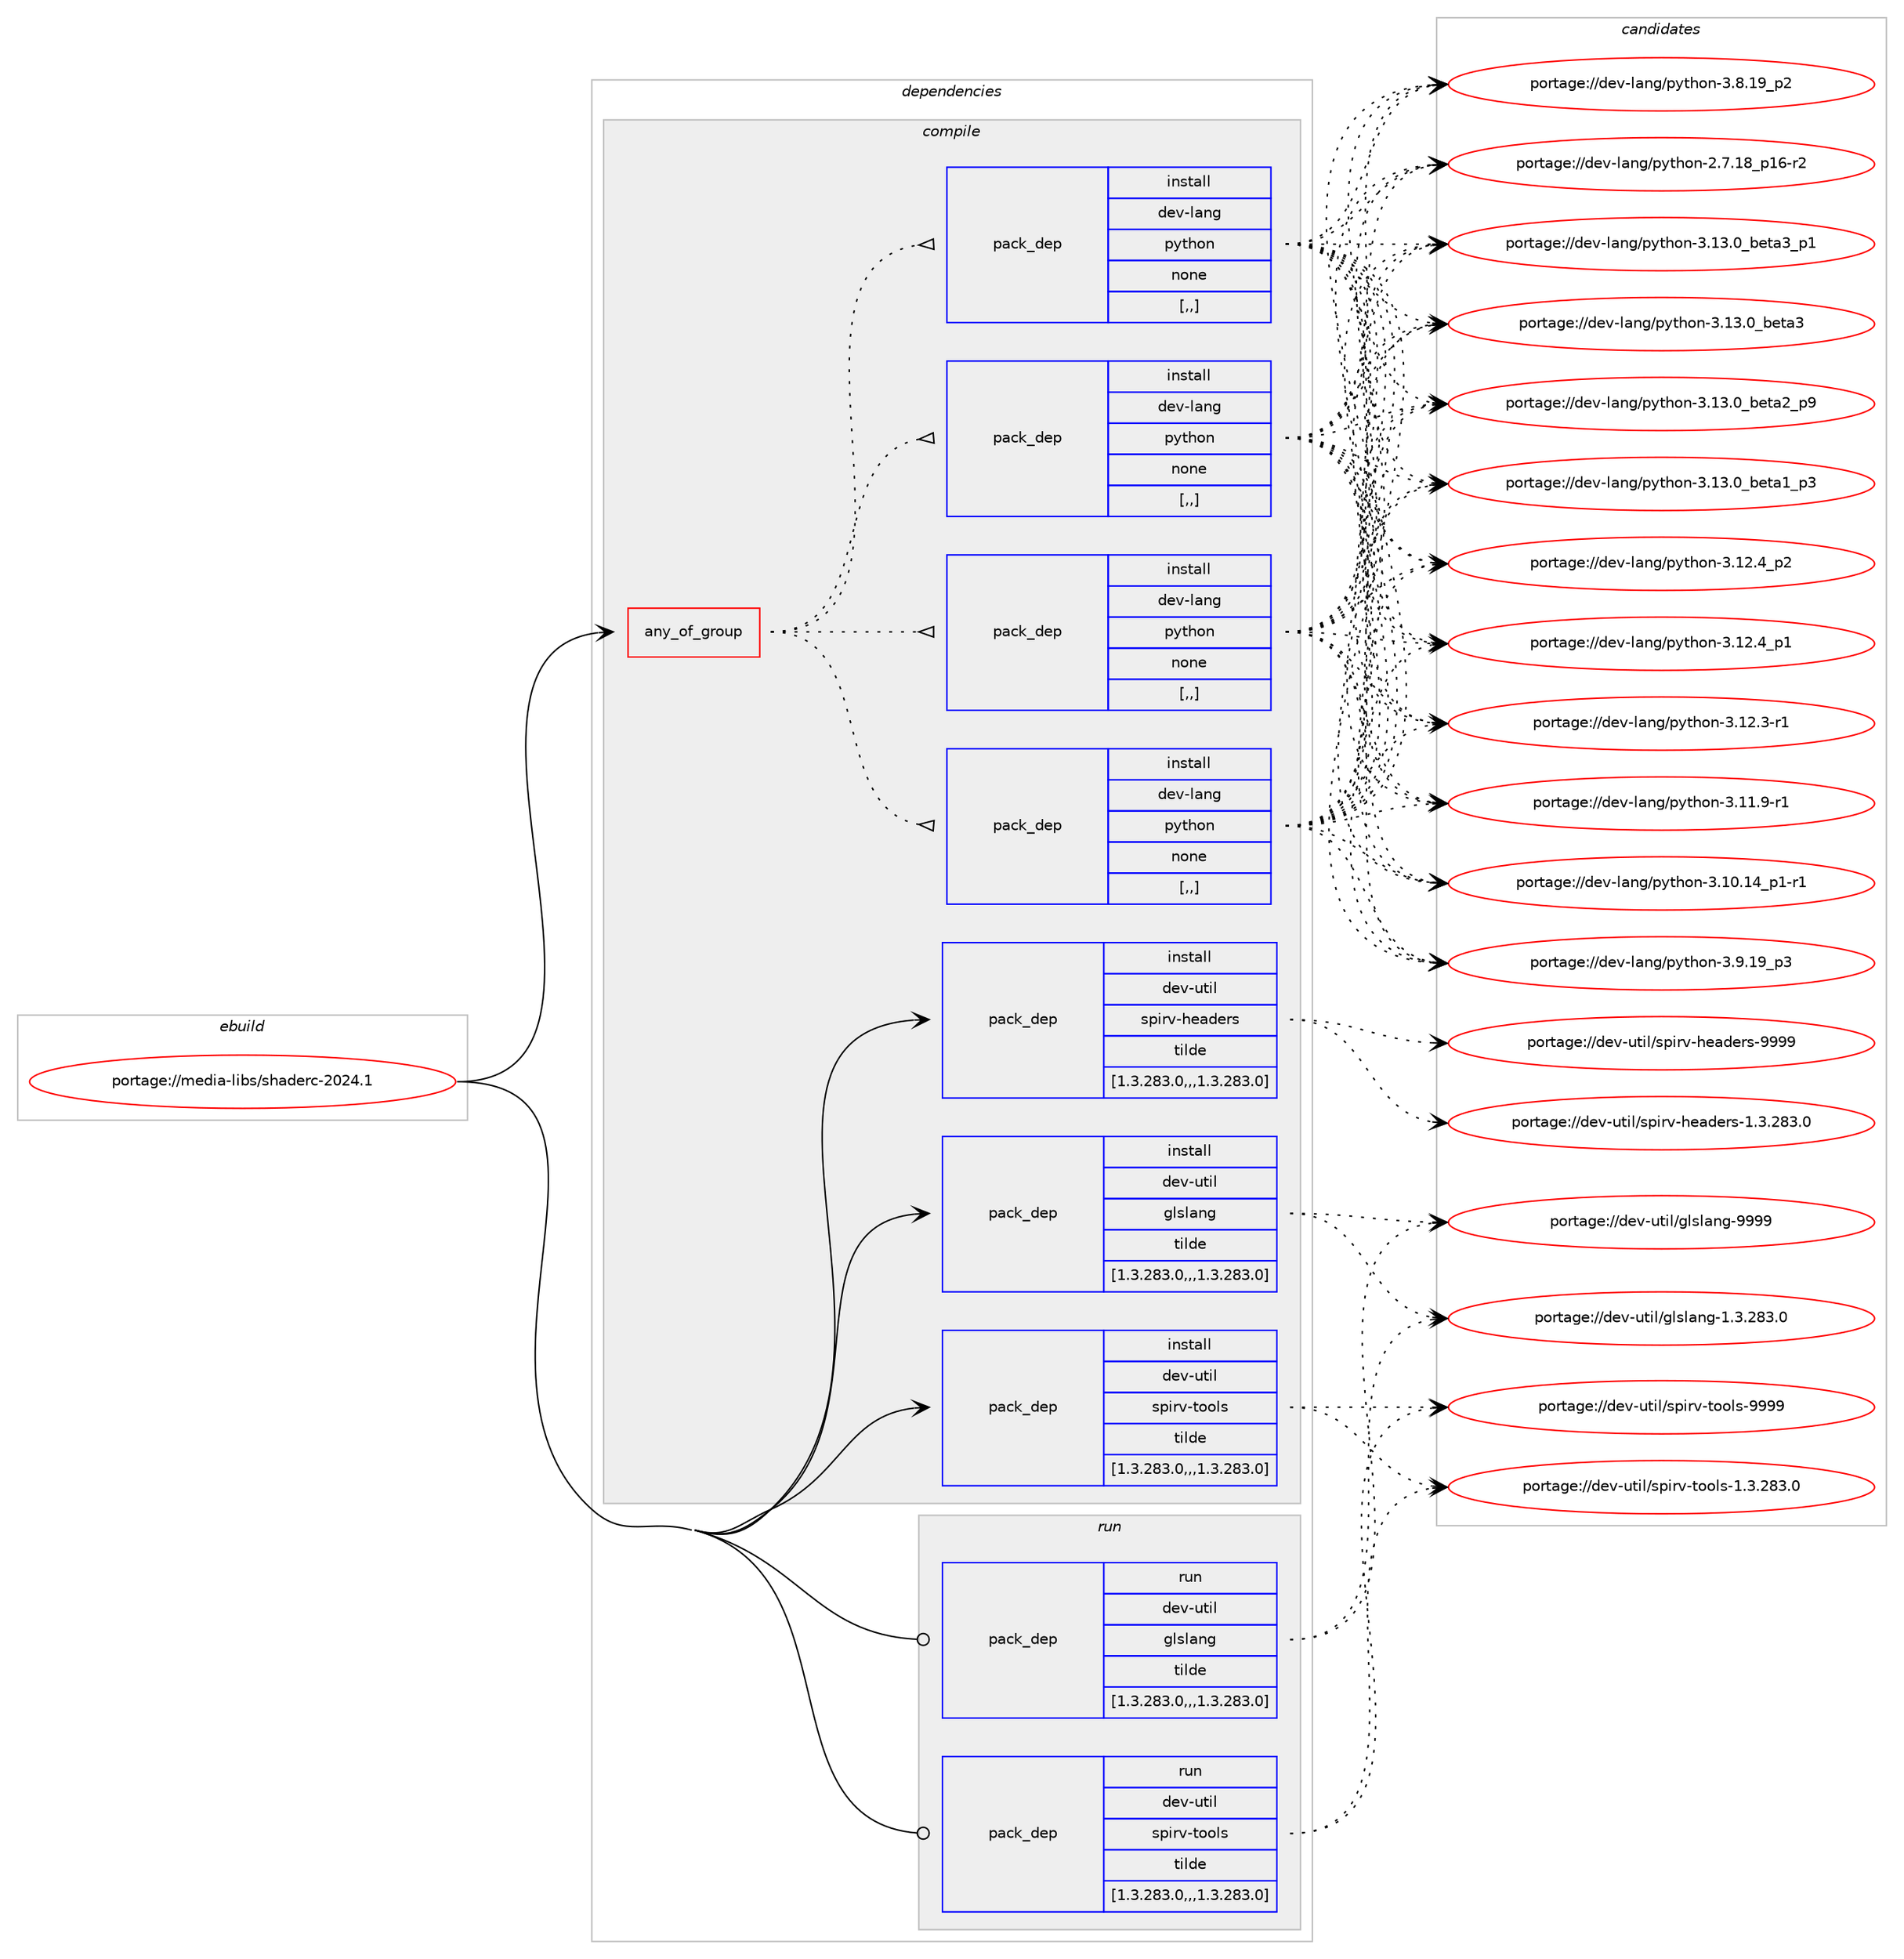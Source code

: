 digraph prolog {

# *************
# Graph options
# *************

newrank=true;
concentrate=true;
compound=true;
graph [rankdir=LR,fontname=Helvetica,fontsize=10,ranksep=1.5];#, ranksep=2.5, nodesep=0.2];
edge  [arrowhead=vee];
node  [fontname=Helvetica,fontsize=10];

# **********
# The ebuild
# **********

subgraph cluster_leftcol {
color=gray;
rank=same;
label=<<i>ebuild</i>>;
id [label="portage://media-libs/shaderc-2024.1", color=red, width=4, href="../media-libs/shaderc-2024.1.svg"];
}

# ****************
# The dependencies
# ****************

subgraph cluster_midcol {
color=gray;
label=<<i>dependencies</i>>;
subgraph cluster_compile {
fillcolor="#eeeeee";
style=filled;
label=<<i>compile</i>>;
subgraph any2220 {
dependency303645 [label=<<TABLE BORDER="0" CELLBORDER="1" CELLSPACING="0" CELLPADDING="4"><TR><TD CELLPADDING="10">any_of_group</TD></TR></TABLE>>, shape=none, color=red];subgraph pack224125 {
dependency303646 [label=<<TABLE BORDER="0" CELLBORDER="1" CELLSPACING="0" CELLPADDING="4" WIDTH="220"><TR><TD ROWSPAN="6" CELLPADDING="30">pack_dep</TD></TR><TR><TD WIDTH="110">install</TD></TR><TR><TD>dev-lang</TD></TR><TR><TD>python</TD></TR><TR><TD>none</TD></TR><TR><TD>[,,]</TD></TR></TABLE>>, shape=none, color=blue];
}
dependency303645:e -> dependency303646:w [weight=20,style="dotted",arrowhead="oinv"];
subgraph pack224126 {
dependency303647 [label=<<TABLE BORDER="0" CELLBORDER="1" CELLSPACING="0" CELLPADDING="4" WIDTH="220"><TR><TD ROWSPAN="6" CELLPADDING="30">pack_dep</TD></TR><TR><TD WIDTH="110">install</TD></TR><TR><TD>dev-lang</TD></TR><TR><TD>python</TD></TR><TR><TD>none</TD></TR><TR><TD>[,,]</TD></TR></TABLE>>, shape=none, color=blue];
}
dependency303645:e -> dependency303647:w [weight=20,style="dotted",arrowhead="oinv"];
subgraph pack224127 {
dependency303648 [label=<<TABLE BORDER="0" CELLBORDER="1" CELLSPACING="0" CELLPADDING="4" WIDTH="220"><TR><TD ROWSPAN="6" CELLPADDING="30">pack_dep</TD></TR><TR><TD WIDTH="110">install</TD></TR><TR><TD>dev-lang</TD></TR><TR><TD>python</TD></TR><TR><TD>none</TD></TR><TR><TD>[,,]</TD></TR></TABLE>>, shape=none, color=blue];
}
dependency303645:e -> dependency303648:w [weight=20,style="dotted",arrowhead="oinv"];
subgraph pack224128 {
dependency303649 [label=<<TABLE BORDER="0" CELLBORDER="1" CELLSPACING="0" CELLPADDING="4" WIDTH="220"><TR><TD ROWSPAN="6" CELLPADDING="30">pack_dep</TD></TR><TR><TD WIDTH="110">install</TD></TR><TR><TD>dev-lang</TD></TR><TR><TD>python</TD></TR><TR><TD>none</TD></TR><TR><TD>[,,]</TD></TR></TABLE>>, shape=none, color=blue];
}
dependency303645:e -> dependency303649:w [weight=20,style="dotted",arrowhead="oinv"];
}
id:e -> dependency303645:w [weight=20,style="solid",arrowhead="vee"];
subgraph pack224129 {
dependency303650 [label=<<TABLE BORDER="0" CELLBORDER="1" CELLSPACING="0" CELLPADDING="4" WIDTH="220"><TR><TD ROWSPAN="6" CELLPADDING="30">pack_dep</TD></TR><TR><TD WIDTH="110">install</TD></TR><TR><TD>dev-util</TD></TR><TR><TD>glslang</TD></TR><TR><TD>tilde</TD></TR><TR><TD>[1.3.283.0,,,1.3.283.0]</TD></TR></TABLE>>, shape=none, color=blue];
}
id:e -> dependency303650:w [weight=20,style="solid",arrowhead="vee"];
subgraph pack224130 {
dependency303651 [label=<<TABLE BORDER="0" CELLBORDER="1" CELLSPACING="0" CELLPADDING="4" WIDTH="220"><TR><TD ROWSPAN="6" CELLPADDING="30">pack_dep</TD></TR><TR><TD WIDTH="110">install</TD></TR><TR><TD>dev-util</TD></TR><TR><TD>spirv-headers</TD></TR><TR><TD>tilde</TD></TR><TR><TD>[1.3.283.0,,,1.3.283.0]</TD></TR></TABLE>>, shape=none, color=blue];
}
id:e -> dependency303651:w [weight=20,style="solid",arrowhead="vee"];
subgraph pack224131 {
dependency303652 [label=<<TABLE BORDER="0" CELLBORDER="1" CELLSPACING="0" CELLPADDING="4" WIDTH="220"><TR><TD ROWSPAN="6" CELLPADDING="30">pack_dep</TD></TR><TR><TD WIDTH="110">install</TD></TR><TR><TD>dev-util</TD></TR><TR><TD>spirv-tools</TD></TR><TR><TD>tilde</TD></TR><TR><TD>[1.3.283.0,,,1.3.283.0]</TD></TR></TABLE>>, shape=none, color=blue];
}
id:e -> dependency303652:w [weight=20,style="solid",arrowhead="vee"];
}
subgraph cluster_compileandrun {
fillcolor="#eeeeee";
style=filled;
label=<<i>compile and run</i>>;
}
subgraph cluster_run {
fillcolor="#eeeeee";
style=filled;
label=<<i>run</i>>;
subgraph pack224132 {
dependency303653 [label=<<TABLE BORDER="0" CELLBORDER="1" CELLSPACING="0" CELLPADDING="4" WIDTH="220"><TR><TD ROWSPAN="6" CELLPADDING="30">pack_dep</TD></TR><TR><TD WIDTH="110">run</TD></TR><TR><TD>dev-util</TD></TR><TR><TD>glslang</TD></TR><TR><TD>tilde</TD></TR><TR><TD>[1.3.283.0,,,1.3.283.0]</TD></TR></TABLE>>, shape=none, color=blue];
}
id:e -> dependency303653:w [weight=20,style="solid",arrowhead="odot"];
subgraph pack224133 {
dependency303654 [label=<<TABLE BORDER="0" CELLBORDER="1" CELLSPACING="0" CELLPADDING="4" WIDTH="220"><TR><TD ROWSPAN="6" CELLPADDING="30">pack_dep</TD></TR><TR><TD WIDTH="110">run</TD></TR><TR><TD>dev-util</TD></TR><TR><TD>spirv-tools</TD></TR><TR><TD>tilde</TD></TR><TR><TD>[1.3.283.0,,,1.3.283.0]</TD></TR></TABLE>>, shape=none, color=blue];
}
id:e -> dependency303654:w [weight=20,style="solid",arrowhead="odot"];
}
}

# **************
# The candidates
# **************

subgraph cluster_choices {
rank=same;
color=gray;
label=<<i>candidates</i>>;

subgraph choice224125 {
color=black;
nodesep=1;
choice10010111845108971101034711212111610411111045514649514648959810111697519511249 [label="portage://dev-lang/python-3.13.0_beta3_p1", color=red, width=4,href="../dev-lang/python-3.13.0_beta3_p1.svg"];
choice1001011184510897110103471121211161041111104551464951464895981011169751 [label="portage://dev-lang/python-3.13.0_beta3", color=red, width=4,href="../dev-lang/python-3.13.0_beta3.svg"];
choice10010111845108971101034711212111610411111045514649514648959810111697509511257 [label="portage://dev-lang/python-3.13.0_beta2_p9", color=red, width=4,href="../dev-lang/python-3.13.0_beta2_p9.svg"];
choice10010111845108971101034711212111610411111045514649514648959810111697499511251 [label="portage://dev-lang/python-3.13.0_beta1_p3", color=red, width=4,href="../dev-lang/python-3.13.0_beta1_p3.svg"];
choice100101118451089711010347112121116104111110455146495046529511250 [label="portage://dev-lang/python-3.12.4_p2", color=red, width=4,href="../dev-lang/python-3.12.4_p2.svg"];
choice100101118451089711010347112121116104111110455146495046529511249 [label="portage://dev-lang/python-3.12.4_p1", color=red, width=4,href="../dev-lang/python-3.12.4_p1.svg"];
choice100101118451089711010347112121116104111110455146495046514511449 [label="portage://dev-lang/python-3.12.3-r1", color=red, width=4,href="../dev-lang/python-3.12.3-r1.svg"];
choice100101118451089711010347112121116104111110455146494946574511449 [label="portage://dev-lang/python-3.11.9-r1", color=red, width=4,href="../dev-lang/python-3.11.9-r1.svg"];
choice100101118451089711010347112121116104111110455146494846495295112494511449 [label="portage://dev-lang/python-3.10.14_p1-r1", color=red, width=4,href="../dev-lang/python-3.10.14_p1-r1.svg"];
choice100101118451089711010347112121116104111110455146574649579511251 [label="portage://dev-lang/python-3.9.19_p3", color=red, width=4,href="../dev-lang/python-3.9.19_p3.svg"];
choice100101118451089711010347112121116104111110455146564649579511250 [label="portage://dev-lang/python-3.8.19_p2", color=red, width=4,href="../dev-lang/python-3.8.19_p2.svg"];
choice100101118451089711010347112121116104111110455046554649569511249544511450 [label="portage://dev-lang/python-2.7.18_p16-r2", color=red, width=4,href="../dev-lang/python-2.7.18_p16-r2.svg"];
dependency303646:e -> choice10010111845108971101034711212111610411111045514649514648959810111697519511249:w [style=dotted,weight="100"];
dependency303646:e -> choice1001011184510897110103471121211161041111104551464951464895981011169751:w [style=dotted,weight="100"];
dependency303646:e -> choice10010111845108971101034711212111610411111045514649514648959810111697509511257:w [style=dotted,weight="100"];
dependency303646:e -> choice10010111845108971101034711212111610411111045514649514648959810111697499511251:w [style=dotted,weight="100"];
dependency303646:e -> choice100101118451089711010347112121116104111110455146495046529511250:w [style=dotted,weight="100"];
dependency303646:e -> choice100101118451089711010347112121116104111110455146495046529511249:w [style=dotted,weight="100"];
dependency303646:e -> choice100101118451089711010347112121116104111110455146495046514511449:w [style=dotted,weight="100"];
dependency303646:e -> choice100101118451089711010347112121116104111110455146494946574511449:w [style=dotted,weight="100"];
dependency303646:e -> choice100101118451089711010347112121116104111110455146494846495295112494511449:w [style=dotted,weight="100"];
dependency303646:e -> choice100101118451089711010347112121116104111110455146574649579511251:w [style=dotted,weight="100"];
dependency303646:e -> choice100101118451089711010347112121116104111110455146564649579511250:w [style=dotted,weight="100"];
dependency303646:e -> choice100101118451089711010347112121116104111110455046554649569511249544511450:w [style=dotted,weight="100"];
}
subgraph choice224126 {
color=black;
nodesep=1;
choice10010111845108971101034711212111610411111045514649514648959810111697519511249 [label="portage://dev-lang/python-3.13.0_beta3_p1", color=red, width=4,href="../dev-lang/python-3.13.0_beta3_p1.svg"];
choice1001011184510897110103471121211161041111104551464951464895981011169751 [label="portage://dev-lang/python-3.13.0_beta3", color=red, width=4,href="../dev-lang/python-3.13.0_beta3.svg"];
choice10010111845108971101034711212111610411111045514649514648959810111697509511257 [label="portage://dev-lang/python-3.13.0_beta2_p9", color=red, width=4,href="../dev-lang/python-3.13.0_beta2_p9.svg"];
choice10010111845108971101034711212111610411111045514649514648959810111697499511251 [label="portage://dev-lang/python-3.13.0_beta1_p3", color=red, width=4,href="../dev-lang/python-3.13.0_beta1_p3.svg"];
choice100101118451089711010347112121116104111110455146495046529511250 [label="portage://dev-lang/python-3.12.4_p2", color=red, width=4,href="../dev-lang/python-3.12.4_p2.svg"];
choice100101118451089711010347112121116104111110455146495046529511249 [label="portage://dev-lang/python-3.12.4_p1", color=red, width=4,href="../dev-lang/python-3.12.4_p1.svg"];
choice100101118451089711010347112121116104111110455146495046514511449 [label="portage://dev-lang/python-3.12.3-r1", color=red, width=4,href="../dev-lang/python-3.12.3-r1.svg"];
choice100101118451089711010347112121116104111110455146494946574511449 [label="portage://dev-lang/python-3.11.9-r1", color=red, width=4,href="../dev-lang/python-3.11.9-r1.svg"];
choice100101118451089711010347112121116104111110455146494846495295112494511449 [label="portage://dev-lang/python-3.10.14_p1-r1", color=red, width=4,href="../dev-lang/python-3.10.14_p1-r1.svg"];
choice100101118451089711010347112121116104111110455146574649579511251 [label="portage://dev-lang/python-3.9.19_p3", color=red, width=4,href="../dev-lang/python-3.9.19_p3.svg"];
choice100101118451089711010347112121116104111110455146564649579511250 [label="portage://dev-lang/python-3.8.19_p2", color=red, width=4,href="../dev-lang/python-3.8.19_p2.svg"];
choice100101118451089711010347112121116104111110455046554649569511249544511450 [label="portage://dev-lang/python-2.7.18_p16-r2", color=red, width=4,href="../dev-lang/python-2.7.18_p16-r2.svg"];
dependency303647:e -> choice10010111845108971101034711212111610411111045514649514648959810111697519511249:w [style=dotted,weight="100"];
dependency303647:e -> choice1001011184510897110103471121211161041111104551464951464895981011169751:w [style=dotted,weight="100"];
dependency303647:e -> choice10010111845108971101034711212111610411111045514649514648959810111697509511257:w [style=dotted,weight="100"];
dependency303647:e -> choice10010111845108971101034711212111610411111045514649514648959810111697499511251:w [style=dotted,weight="100"];
dependency303647:e -> choice100101118451089711010347112121116104111110455146495046529511250:w [style=dotted,weight="100"];
dependency303647:e -> choice100101118451089711010347112121116104111110455146495046529511249:w [style=dotted,weight="100"];
dependency303647:e -> choice100101118451089711010347112121116104111110455146495046514511449:w [style=dotted,weight="100"];
dependency303647:e -> choice100101118451089711010347112121116104111110455146494946574511449:w [style=dotted,weight="100"];
dependency303647:e -> choice100101118451089711010347112121116104111110455146494846495295112494511449:w [style=dotted,weight="100"];
dependency303647:e -> choice100101118451089711010347112121116104111110455146574649579511251:w [style=dotted,weight="100"];
dependency303647:e -> choice100101118451089711010347112121116104111110455146564649579511250:w [style=dotted,weight="100"];
dependency303647:e -> choice100101118451089711010347112121116104111110455046554649569511249544511450:w [style=dotted,weight="100"];
}
subgraph choice224127 {
color=black;
nodesep=1;
choice10010111845108971101034711212111610411111045514649514648959810111697519511249 [label="portage://dev-lang/python-3.13.0_beta3_p1", color=red, width=4,href="../dev-lang/python-3.13.0_beta3_p1.svg"];
choice1001011184510897110103471121211161041111104551464951464895981011169751 [label="portage://dev-lang/python-3.13.0_beta3", color=red, width=4,href="../dev-lang/python-3.13.0_beta3.svg"];
choice10010111845108971101034711212111610411111045514649514648959810111697509511257 [label="portage://dev-lang/python-3.13.0_beta2_p9", color=red, width=4,href="../dev-lang/python-3.13.0_beta2_p9.svg"];
choice10010111845108971101034711212111610411111045514649514648959810111697499511251 [label="portage://dev-lang/python-3.13.0_beta1_p3", color=red, width=4,href="../dev-lang/python-3.13.0_beta1_p3.svg"];
choice100101118451089711010347112121116104111110455146495046529511250 [label="portage://dev-lang/python-3.12.4_p2", color=red, width=4,href="../dev-lang/python-3.12.4_p2.svg"];
choice100101118451089711010347112121116104111110455146495046529511249 [label="portage://dev-lang/python-3.12.4_p1", color=red, width=4,href="../dev-lang/python-3.12.4_p1.svg"];
choice100101118451089711010347112121116104111110455146495046514511449 [label="portage://dev-lang/python-3.12.3-r1", color=red, width=4,href="../dev-lang/python-3.12.3-r1.svg"];
choice100101118451089711010347112121116104111110455146494946574511449 [label="portage://dev-lang/python-3.11.9-r1", color=red, width=4,href="../dev-lang/python-3.11.9-r1.svg"];
choice100101118451089711010347112121116104111110455146494846495295112494511449 [label="portage://dev-lang/python-3.10.14_p1-r1", color=red, width=4,href="../dev-lang/python-3.10.14_p1-r1.svg"];
choice100101118451089711010347112121116104111110455146574649579511251 [label="portage://dev-lang/python-3.9.19_p3", color=red, width=4,href="../dev-lang/python-3.9.19_p3.svg"];
choice100101118451089711010347112121116104111110455146564649579511250 [label="portage://dev-lang/python-3.8.19_p2", color=red, width=4,href="../dev-lang/python-3.8.19_p2.svg"];
choice100101118451089711010347112121116104111110455046554649569511249544511450 [label="portage://dev-lang/python-2.7.18_p16-r2", color=red, width=4,href="../dev-lang/python-2.7.18_p16-r2.svg"];
dependency303648:e -> choice10010111845108971101034711212111610411111045514649514648959810111697519511249:w [style=dotted,weight="100"];
dependency303648:e -> choice1001011184510897110103471121211161041111104551464951464895981011169751:w [style=dotted,weight="100"];
dependency303648:e -> choice10010111845108971101034711212111610411111045514649514648959810111697509511257:w [style=dotted,weight="100"];
dependency303648:e -> choice10010111845108971101034711212111610411111045514649514648959810111697499511251:w [style=dotted,weight="100"];
dependency303648:e -> choice100101118451089711010347112121116104111110455146495046529511250:w [style=dotted,weight="100"];
dependency303648:e -> choice100101118451089711010347112121116104111110455146495046529511249:w [style=dotted,weight="100"];
dependency303648:e -> choice100101118451089711010347112121116104111110455146495046514511449:w [style=dotted,weight="100"];
dependency303648:e -> choice100101118451089711010347112121116104111110455146494946574511449:w [style=dotted,weight="100"];
dependency303648:e -> choice100101118451089711010347112121116104111110455146494846495295112494511449:w [style=dotted,weight="100"];
dependency303648:e -> choice100101118451089711010347112121116104111110455146574649579511251:w [style=dotted,weight="100"];
dependency303648:e -> choice100101118451089711010347112121116104111110455146564649579511250:w [style=dotted,weight="100"];
dependency303648:e -> choice100101118451089711010347112121116104111110455046554649569511249544511450:w [style=dotted,weight="100"];
}
subgraph choice224128 {
color=black;
nodesep=1;
choice10010111845108971101034711212111610411111045514649514648959810111697519511249 [label="portage://dev-lang/python-3.13.0_beta3_p1", color=red, width=4,href="../dev-lang/python-3.13.0_beta3_p1.svg"];
choice1001011184510897110103471121211161041111104551464951464895981011169751 [label="portage://dev-lang/python-3.13.0_beta3", color=red, width=4,href="../dev-lang/python-3.13.0_beta3.svg"];
choice10010111845108971101034711212111610411111045514649514648959810111697509511257 [label="portage://dev-lang/python-3.13.0_beta2_p9", color=red, width=4,href="../dev-lang/python-3.13.0_beta2_p9.svg"];
choice10010111845108971101034711212111610411111045514649514648959810111697499511251 [label="portage://dev-lang/python-3.13.0_beta1_p3", color=red, width=4,href="../dev-lang/python-3.13.0_beta1_p3.svg"];
choice100101118451089711010347112121116104111110455146495046529511250 [label="portage://dev-lang/python-3.12.4_p2", color=red, width=4,href="../dev-lang/python-3.12.4_p2.svg"];
choice100101118451089711010347112121116104111110455146495046529511249 [label="portage://dev-lang/python-3.12.4_p1", color=red, width=4,href="../dev-lang/python-3.12.4_p1.svg"];
choice100101118451089711010347112121116104111110455146495046514511449 [label="portage://dev-lang/python-3.12.3-r1", color=red, width=4,href="../dev-lang/python-3.12.3-r1.svg"];
choice100101118451089711010347112121116104111110455146494946574511449 [label="portage://dev-lang/python-3.11.9-r1", color=red, width=4,href="../dev-lang/python-3.11.9-r1.svg"];
choice100101118451089711010347112121116104111110455146494846495295112494511449 [label="portage://dev-lang/python-3.10.14_p1-r1", color=red, width=4,href="../dev-lang/python-3.10.14_p1-r1.svg"];
choice100101118451089711010347112121116104111110455146574649579511251 [label="portage://dev-lang/python-3.9.19_p3", color=red, width=4,href="../dev-lang/python-3.9.19_p3.svg"];
choice100101118451089711010347112121116104111110455146564649579511250 [label="portage://dev-lang/python-3.8.19_p2", color=red, width=4,href="../dev-lang/python-3.8.19_p2.svg"];
choice100101118451089711010347112121116104111110455046554649569511249544511450 [label="portage://dev-lang/python-2.7.18_p16-r2", color=red, width=4,href="../dev-lang/python-2.7.18_p16-r2.svg"];
dependency303649:e -> choice10010111845108971101034711212111610411111045514649514648959810111697519511249:w [style=dotted,weight="100"];
dependency303649:e -> choice1001011184510897110103471121211161041111104551464951464895981011169751:w [style=dotted,weight="100"];
dependency303649:e -> choice10010111845108971101034711212111610411111045514649514648959810111697509511257:w [style=dotted,weight="100"];
dependency303649:e -> choice10010111845108971101034711212111610411111045514649514648959810111697499511251:w [style=dotted,weight="100"];
dependency303649:e -> choice100101118451089711010347112121116104111110455146495046529511250:w [style=dotted,weight="100"];
dependency303649:e -> choice100101118451089711010347112121116104111110455146495046529511249:w [style=dotted,weight="100"];
dependency303649:e -> choice100101118451089711010347112121116104111110455146495046514511449:w [style=dotted,weight="100"];
dependency303649:e -> choice100101118451089711010347112121116104111110455146494946574511449:w [style=dotted,weight="100"];
dependency303649:e -> choice100101118451089711010347112121116104111110455146494846495295112494511449:w [style=dotted,weight="100"];
dependency303649:e -> choice100101118451089711010347112121116104111110455146574649579511251:w [style=dotted,weight="100"];
dependency303649:e -> choice100101118451089711010347112121116104111110455146564649579511250:w [style=dotted,weight="100"];
dependency303649:e -> choice100101118451089711010347112121116104111110455046554649569511249544511450:w [style=dotted,weight="100"];
}
subgraph choice224129 {
color=black;
nodesep=1;
choice1001011184511711610510847103108115108971101034557575757 [label="portage://dev-util/glslang-9999", color=red, width=4,href="../dev-util/glslang-9999.svg"];
choice10010111845117116105108471031081151089711010345494651465056514648 [label="portage://dev-util/glslang-1.3.283.0", color=red, width=4,href="../dev-util/glslang-1.3.283.0.svg"];
dependency303650:e -> choice1001011184511711610510847103108115108971101034557575757:w [style=dotted,weight="100"];
dependency303650:e -> choice10010111845117116105108471031081151089711010345494651465056514648:w [style=dotted,weight="100"];
}
subgraph choice224130 {
color=black;
nodesep=1;
choice100101118451171161051084711511210511411845104101971001011141154557575757 [label="portage://dev-util/spirv-headers-9999", color=red, width=4,href="../dev-util/spirv-headers-9999.svg"];
choice1001011184511711610510847115112105114118451041019710010111411545494651465056514648 [label="portage://dev-util/spirv-headers-1.3.283.0", color=red, width=4,href="../dev-util/spirv-headers-1.3.283.0.svg"];
dependency303651:e -> choice100101118451171161051084711511210511411845104101971001011141154557575757:w [style=dotted,weight="100"];
dependency303651:e -> choice1001011184511711610510847115112105114118451041019710010111411545494651465056514648:w [style=dotted,weight="100"];
}
subgraph choice224131 {
color=black;
nodesep=1;
choice1001011184511711610510847115112105114118451161111111081154557575757 [label="portage://dev-util/spirv-tools-9999", color=red, width=4,href="../dev-util/spirv-tools-9999.svg"];
choice10010111845117116105108471151121051141184511611111110811545494651465056514648 [label="portage://dev-util/spirv-tools-1.3.283.0", color=red, width=4,href="../dev-util/spirv-tools-1.3.283.0.svg"];
dependency303652:e -> choice1001011184511711610510847115112105114118451161111111081154557575757:w [style=dotted,weight="100"];
dependency303652:e -> choice10010111845117116105108471151121051141184511611111110811545494651465056514648:w [style=dotted,weight="100"];
}
subgraph choice224132 {
color=black;
nodesep=1;
choice1001011184511711610510847103108115108971101034557575757 [label="portage://dev-util/glslang-9999", color=red, width=4,href="../dev-util/glslang-9999.svg"];
choice10010111845117116105108471031081151089711010345494651465056514648 [label="portage://dev-util/glslang-1.3.283.0", color=red, width=4,href="../dev-util/glslang-1.3.283.0.svg"];
dependency303653:e -> choice1001011184511711610510847103108115108971101034557575757:w [style=dotted,weight="100"];
dependency303653:e -> choice10010111845117116105108471031081151089711010345494651465056514648:w [style=dotted,weight="100"];
}
subgraph choice224133 {
color=black;
nodesep=1;
choice1001011184511711610510847115112105114118451161111111081154557575757 [label="portage://dev-util/spirv-tools-9999", color=red, width=4,href="../dev-util/spirv-tools-9999.svg"];
choice10010111845117116105108471151121051141184511611111110811545494651465056514648 [label="portage://dev-util/spirv-tools-1.3.283.0", color=red, width=4,href="../dev-util/spirv-tools-1.3.283.0.svg"];
dependency303654:e -> choice1001011184511711610510847115112105114118451161111111081154557575757:w [style=dotted,weight="100"];
dependency303654:e -> choice10010111845117116105108471151121051141184511611111110811545494651465056514648:w [style=dotted,weight="100"];
}
}

}
